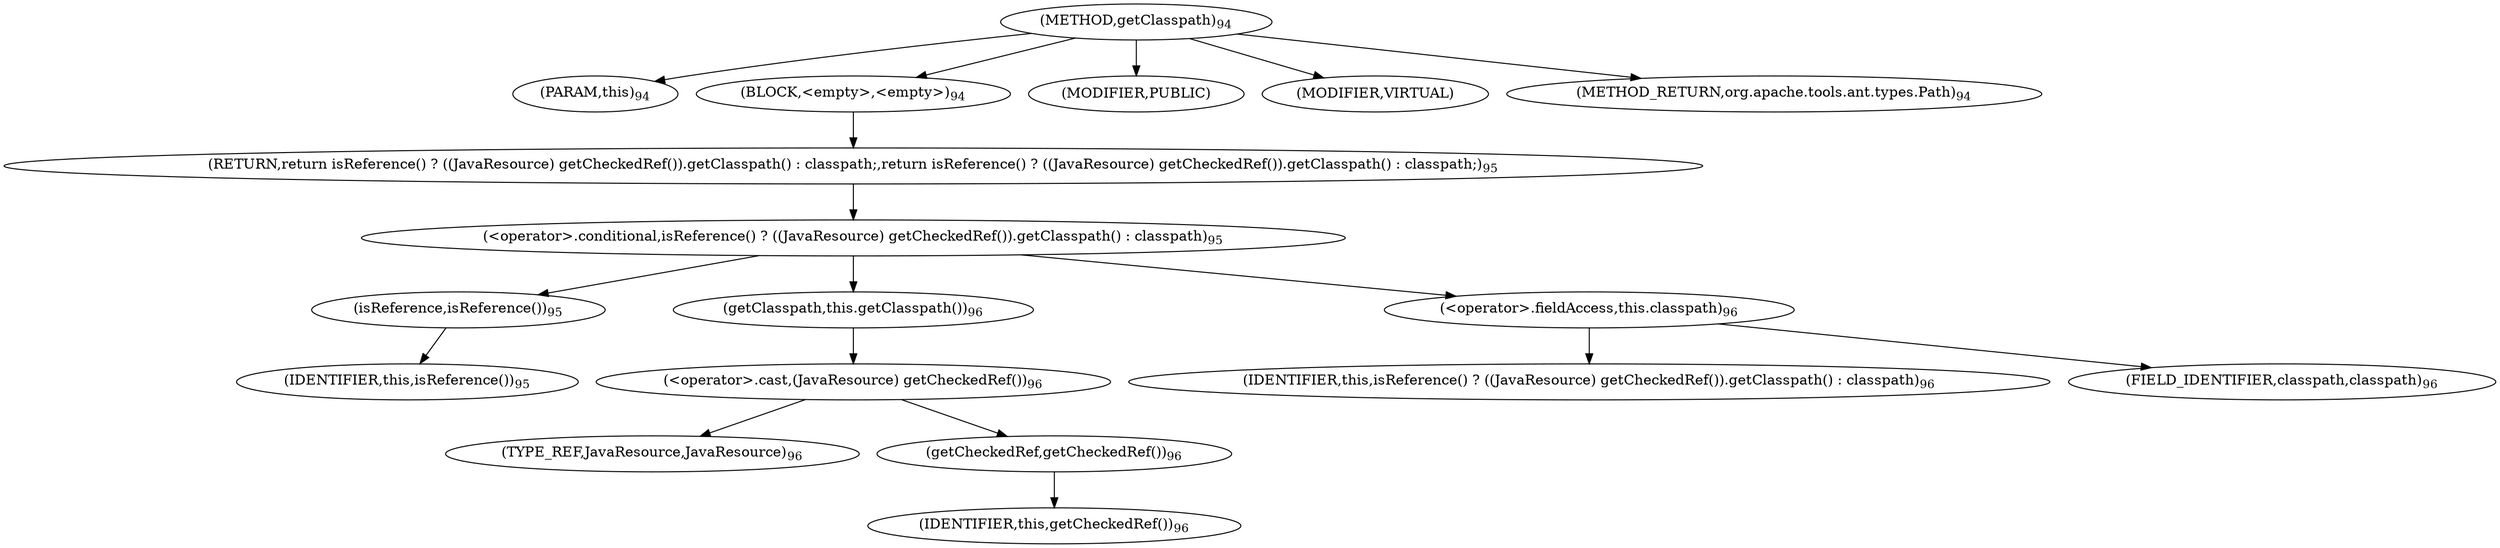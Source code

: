 digraph "getClasspath" {  
"140" [label = <(METHOD,getClasspath)<SUB>94</SUB>> ]
"20" [label = <(PARAM,this)<SUB>94</SUB>> ]
"141" [label = <(BLOCK,&lt;empty&gt;,&lt;empty&gt;)<SUB>94</SUB>> ]
"142" [label = <(RETURN,return isReference() ? ((JavaResource) getCheckedRef()).getClasspath() : classpath;,return isReference() ? ((JavaResource) getCheckedRef()).getClasspath() : classpath;)<SUB>95</SUB>> ]
"143" [label = <(&lt;operator&gt;.conditional,isReference() ? ((JavaResource) getCheckedRef()).getClasspath() : classpath)<SUB>95</SUB>> ]
"144" [label = <(isReference,isReference())<SUB>95</SUB>> ]
"19" [label = <(IDENTIFIER,this,isReference())<SUB>95</SUB>> ]
"145" [label = <(getClasspath,this.getClasspath())<SUB>96</SUB>> ]
"146" [label = <(&lt;operator&gt;.cast,(JavaResource) getCheckedRef())<SUB>96</SUB>> ]
"147" [label = <(TYPE_REF,JavaResource,JavaResource)<SUB>96</SUB>> ]
"148" [label = <(getCheckedRef,getCheckedRef())<SUB>96</SUB>> ]
"21" [label = <(IDENTIFIER,this,getCheckedRef())<SUB>96</SUB>> ]
"149" [label = <(&lt;operator&gt;.fieldAccess,this.classpath)<SUB>96</SUB>> ]
"150" [label = <(IDENTIFIER,this,isReference() ? ((JavaResource) getCheckedRef()).getClasspath() : classpath)<SUB>96</SUB>> ]
"151" [label = <(FIELD_IDENTIFIER,classpath,classpath)<SUB>96</SUB>> ]
"152" [label = <(MODIFIER,PUBLIC)> ]
"153" [label = <(MODIFIER,VIRTUAL)> ]
"154" [label = <(METHOD_RETURN,org.apache.tools.ant.types.Path)<SUB>94</SUB>> ]
  "140" -> "20" 
  "140" -> "141" 
  "140" -> "152" 
  "140" -> "153" 
  "140" -> "154" 
  "141" -> "142" 
  "142" -> "143" 
  "143" -> "144" 
  "143" -> "145" 
  "143" -> "149" 
  "144" -> "19" 
  "145" -> "146" 
  "146" -> "147" 
  "146" -> "148" 
  "148" -> "21" 
  "149" -> "150" 
  "149" -> "151" 
}
